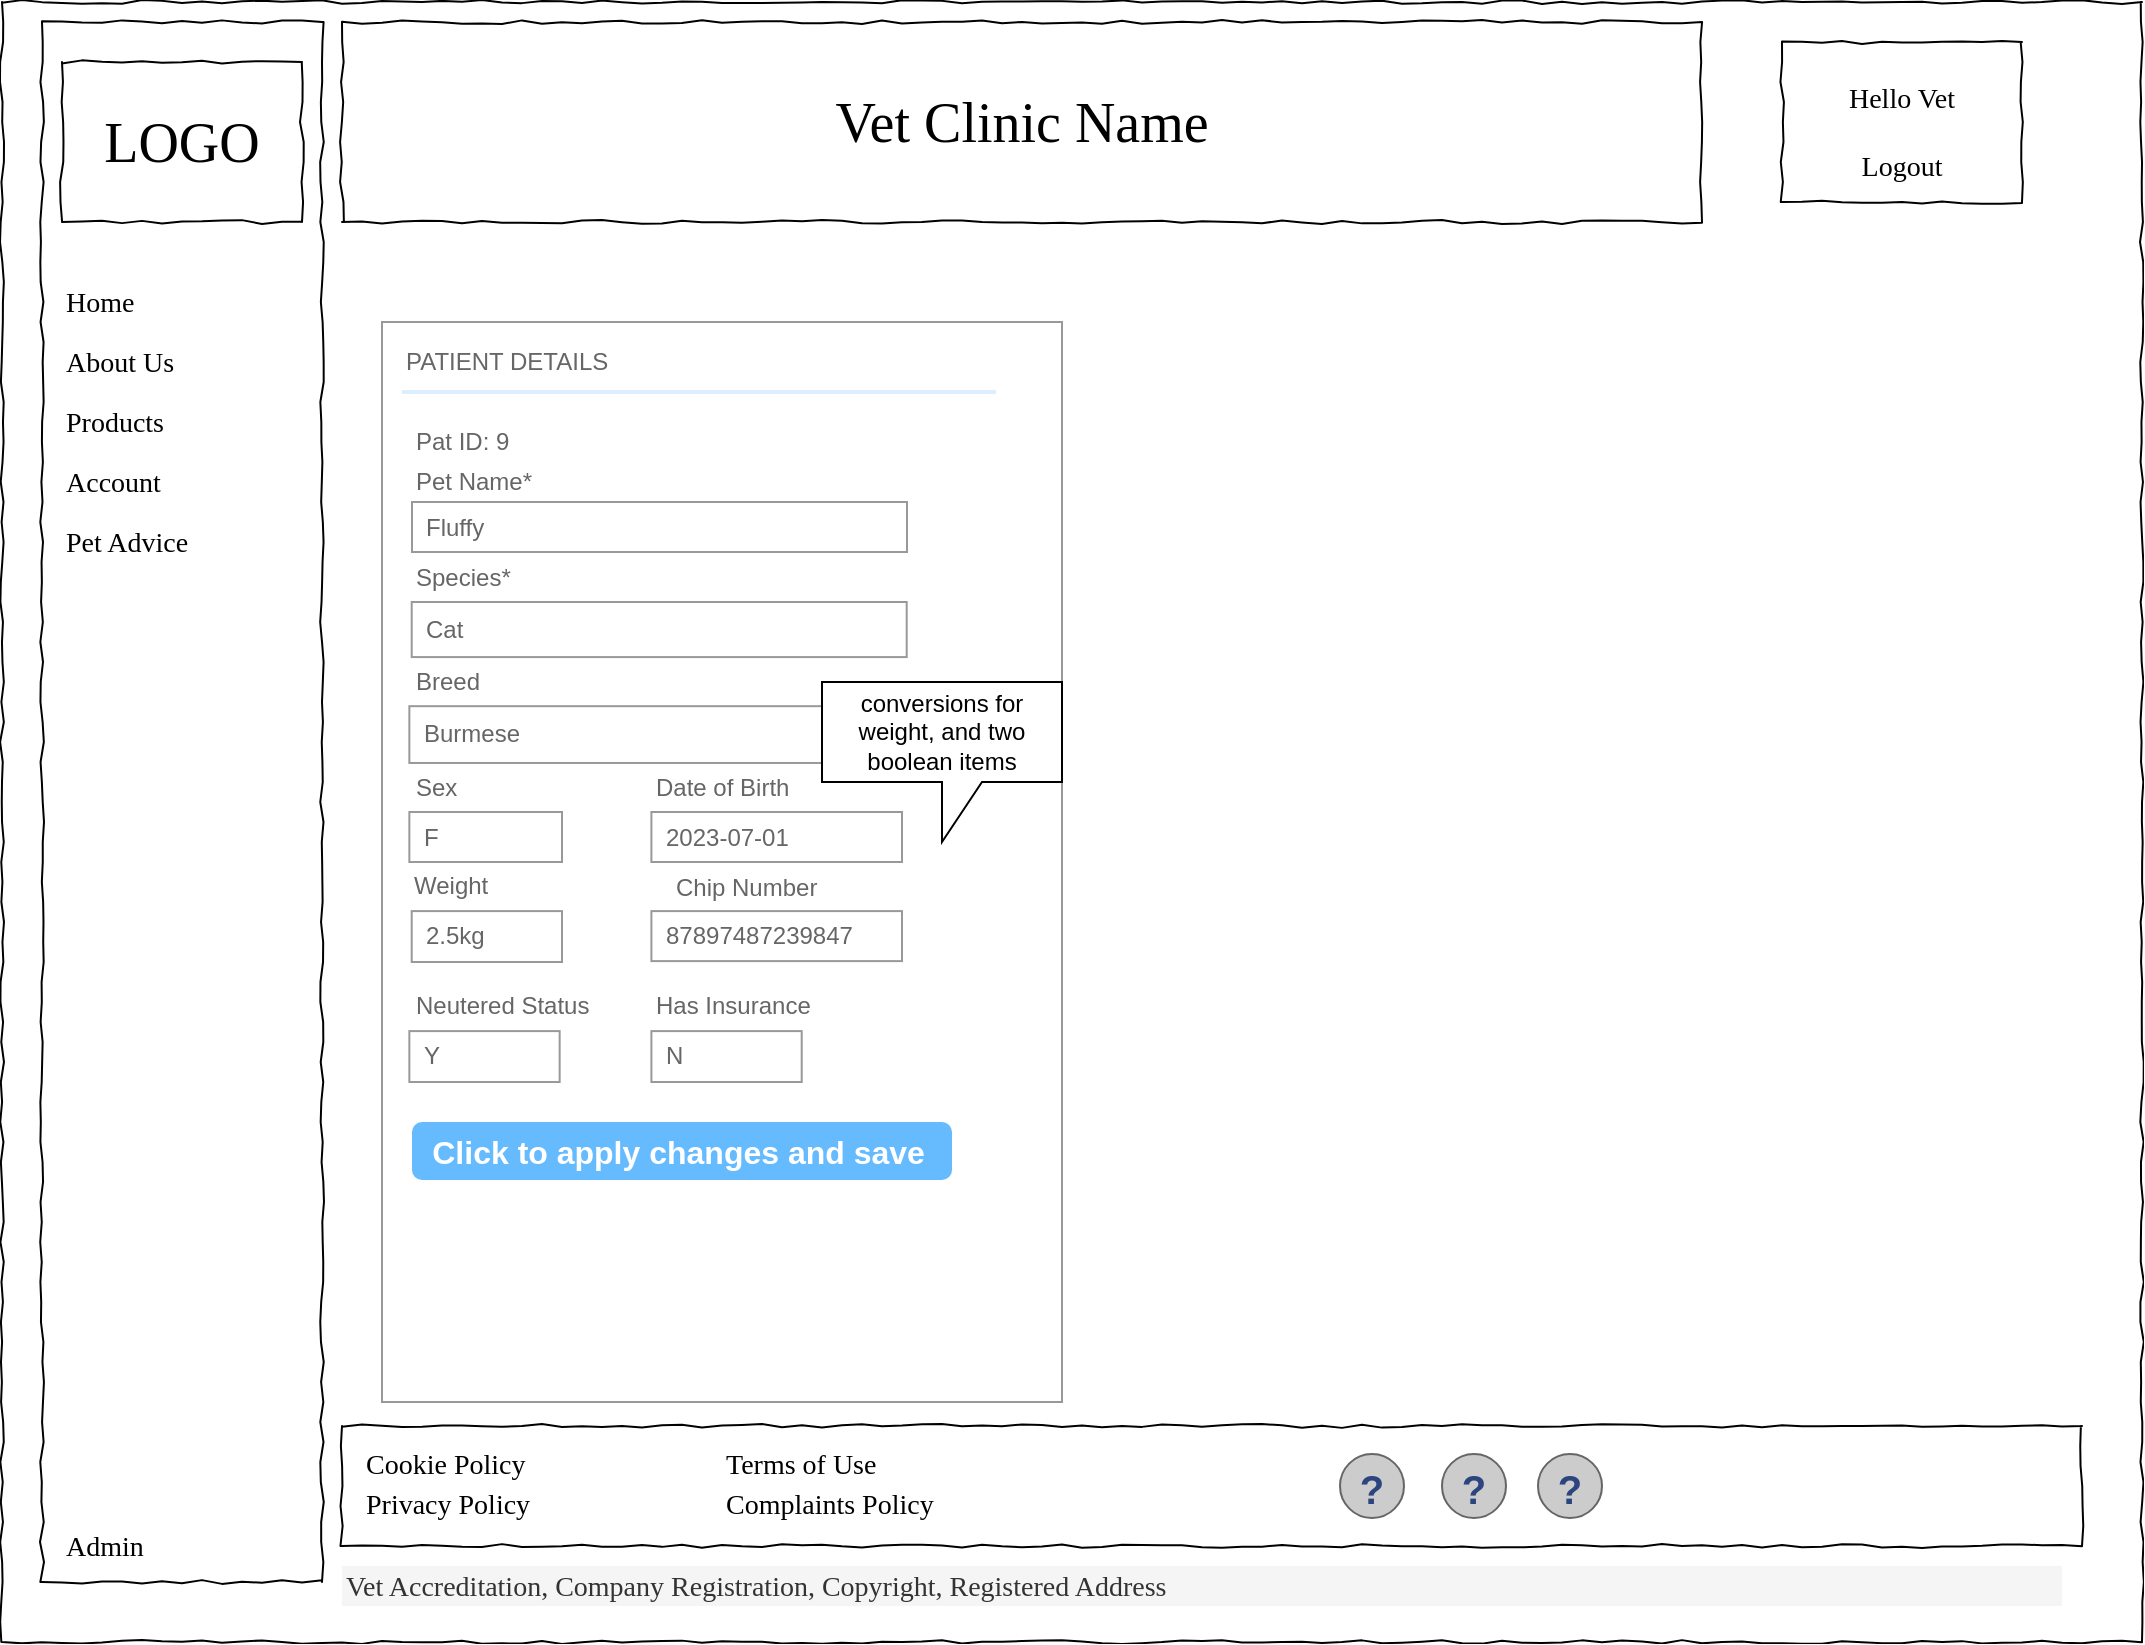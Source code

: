 <mxfile version="21.2.1" type="device">
  <diagram name="Page-1" id="03018318-947c-dd8e-b7a3-06fadd420f32">
    <mxGraphModel dx="1034" dy="430" grid="1" gridSize="10" guides="1" tooltips="1" connect="1" arrows="1" fold="1" page="1" pageScale="1" pageWidth="1100" pageHeight="850" background="none" math="0" shadow="0">
      <root>
        <mxCell id="0" />
        <mxCell id="1" parent="0" />
        <mxCell id="677b7b8949515195-1" value="" style="whiteSpace=wrap;html=1;rounded=0;shadow=0;labelBackgroundColor=none;strokeColor=#000000;strokeWidth=1;fillColor=none;fontFamily=Verdana;fontSize=12;fontColor=#000000;align=center;comic=1;" parent="1" vertex="1">
          <mxGeometry x="10" y="20" width="1070" height="820" as="geometry" />
        </mxCell>
        <mxCell id="677b7b8949515195-8" value="" style="whiteSpace=wrap;html=1;rounded=0;shadow=0;labelBackgroundColor=none;strokeWidth=1;fillColor=none;fontFamily=Verdana;fontSize=12;align=center;comic=1;" parent="1" vertex="1">
          <mxGeometry x="30" y="30" width="140" height="780" as="geometry" />
        </mxCell>
        <mxCell id="qz_svecnsdqs3by7-r_0-2" value="Vet Clinic Name" style="whiteSpace=wrap;html=1;rounded=0;shadow=0;labelBackgroundColor=none;strokeWidth=1;fontFamily=Verdana;fontSize=28;align=center;comic=1;" parent="1" vertex="1">
          <mxGeometry x="180" y="30" width="680" height="100" as="geometry" />
        </mxCell>
        <mxCell id="qz_svecnsdqs3by7-r_0-8" value="" style="whiteSpace=wrap;html=1;rounded=0;shadow=0;labelBackgroundColor=none;strokeWidth=1;fontFamily=Verdana;fontSize=28;align=center;comic=1;" parent="1" vertex="1">
          <mxGeometry x="180" y="732" width="870" height="60" as="geometry" />
        </mxCell>
        <mxCell id="qz_svecnsdqs3by7-r_0-9" value="" style="verticalLabelPosition=bottom;shadow=0;dashed=0;align=center;html=1;verticalAlign=top;strokeWidth=1;shape=mxgraph.mockup.misc.help_icon;" parent="1" vertex="1">
          <mxGeometry x="730" y="746" width="32" height="32" as="geometry" />
        </mxCell>
        <mxCell id="qz_svecnsdqs3by7-r_0-10" value="" style="verticalLabelPosition=bottom;shadow=0;dashed=0;align=center;html=1;verticalAlign=top;strokeWidth=1;shape=mxgraph.mockup.misc.help_icon;" parent="1" vertex="1">
          <mxGeometry x="679" y="746" width="32" height="32" as="geometry" />
        </mxCell>
        <mxCell id="qz_svecnsdqs3by7-r_0-11" value="" style="verticalLabelPosition=bottom;shadow=0;dashed=0;align=center;html=1;verticalAlign=top;strokeWidth=1;shape=mxgraph.mockup.misc.help_icon;" parent="1" vertex="1">
          <mxGeometry x="778" y="746" width="32" height="32" as="geometry" />
        </mxCell>
        <mxCell id="qz_svecnsdqs3by7-r_0-12" value="Cookie Policy" style="text;html=1;points=[];align=left;verticalAlign=top;spacingTop=-4;fontSize=14;fontFamily=Verdana" parent="1" vertex="1">
          <mxGeometry x="190" y="741" width="100" height="20" as="geometry" />
        </mxCell>
        <mxCell id="qz_svecnsdqs3by7-r_0-13" value="Vet Accreditation, Company Registration, Copyright, Registered Address" style="text;html=1;points=[];align=left;verticalAlign=top;spacingTop=-4;fontSize=14;fontFamily=Verdana;fillColor=#f5f5f5;fontColor=#333333;strokeColor=none;" parent="1" vertex="1">
          <mxGeometry x="180" y="802" width="860" height="20" as="geometry" />
        </mxCell>
        <mxCell id="qz_svecnsdqs3by7-r_0-14" value="Privacy Policy" style="text;html=1;points=[];align=left;verticalAlign=top;spacingTop=-4;fontSize=14;fontFamily=Verdana" parent="1" vertex="1">
          <mxGeometry x="190" y="761" width="100" height="20" as="geometry" />
        </mxCell>
        <mxCell id="qz_svecnsdqs3by7-r_0-15" value="Terms of Use" style="text;html=1;points=[];align=left;verticalAlign=top;spacingTop=-4;fontSize=14;fontFamily=Verdana" parent="1" vertex="1">
          <mxGeometry x="370" y="741" width="100" height="20" as="geometry" />
        </mxCell>
        <mxCell id="qz_svecnsdqs3by7-r_0-16" value="Complaints Policy" style="text;html=1;points=[];align=left;verticalAlign=top;spacingTop=-4;fontSize=14;fontFamily=Verdana" parent="1" vertex="1">
          <mxGeometry x="370" y="761" width="100" height="20" as="geometry" />
        </mxCell>
        <mxCell id="qz_svecnsdqs3by7-r_0-17" value="&lt;div align=&quot;center&quot;&gt;&lt;font style=&quot;font-size: 14px;&quot;&gt;Hello Vet&lt;/font&gt;&lt;/div&gt;&lt;div align=&quot;center&quot;&gt;&lt;font style=&quot;font-size: 14px;&quot;&gt;Logout&lt;/font&gt;&lt;/div&gt;" style="whiteSpace=wrap;html=1;rounded=0;shadow=0;labelBackgroundColor=none;strokeWidth=1;fontFamily=Verdana;fontSize=28;align=center;comic=1;" parent="1" vertex="1">
          <mxGeometry x="900" y="40" width="120" height="80" as="geometry" />
        </mxCell>
        <mxCell id="qz_svecnsdqs3by7-r_0-18" value="LOGO" style="whiteSpace=wrap;html=1;rounded=0;shadow=0;labelBackgroundColor=none;strokeWidth=1;fontFamily=Verdana;fontSize=28;align=center;comic=1;" parent="1" vertex="1">
          <mxGeometry x="40" y="50" width="120" height="80" as="geometry" />
        </mxCell>
        <mxCell id="qz_svecnsdqs3by7-r_0-19" value="Home" style="text;html=1;points=[];align=left;verticalAlign=top;spacingTop=-4;fontSize=14;fontFamily=Verdana" parent="1" vertex="1">
          <mxGeometry x="40" y="160" width="110" height="20" as="geometry" />
        </mxCell>
        <mxCell id="qz_svecnsdqs3by7-r_0-20" value="About Us" style="text;html=1;points=[];align=left;verticalAlign=top;spacingTop=-4;fontSize=14;fontFamily=Verdana" parent="1" vertex="1">
          <mxGeometry x="40" y="190" width="110" height="20" as="geometry" />
        </mxCell>
        <mxCell id="qz_svecnsdqs3by7-r_0-21" value="Products" style="text;html=1;points=[];align=left;verticalAlign=top;spacingTop=-4;fontSize=14;fontFamily=Verdana" parent="1" vertex="1">
          <mxGeometry x="40" y="220" width="110" height="20" as="geometry" />
        </mxCell>
        <mxCell id="qz_svecnsdqs3by7-r_0-22" value="Account" style="text;html=1;points=[];align=left;verticalAlign=top;spacingTop=-4;fontSize=14;fontFamily=Verdana" parent="1" vertex="1">
          <mxGeometry x="40" y="250" width="110" height="20" as="geometry" />
        </mxCell>
        <mxCell id="qz_svecnsdqs3by7-r_0-23" value="Pet Advice" style="text;html=1;points=[];align=left;verticalAlign=top;spacingTop=-4;fontSize=14;fontFamily=Verdana" parent="1" vertex="1">
          <mxGeometry x="40" y="280" width="110" height="20" as="geometry" />
        </mxCell>
        <mxCell id="qz_svecnsdqs3by7-r_0-25" value="Admin" style="text;html=1;points=[];align=left;verticalAlign=top;spacingTop=-4;fontSize=14;fontFamily=Verdana" parent="1" vertex="1">
          <mxGeometry x="40" y="782" width="110" height="20" as="geometry" />
        </mxCell>
        <mxCell id="jpjo5LjJ9VRGCp0pwDF1-49" value="" style="strokeWidth=1;shadow=0;dashed=0;align=center;html=1;shape=mxgraph.mockup.forms.rrect;rSize=0;strokeColor=#999999;fillColor=#ffffff;movable=1;resizable=1;rotatable=1;deletable=1;editable=1;locked=0;connectable=1;" parent="1" vertex="1">
          <mxGeometry x="200" y="180" width="340" height="540" as="geometry" />
        </mxCell>
        <mxCell id="jpjo5LjJ9VRGCp0pwDF1-50" value="PATIENT DETAILS" style="strokeWidth=1;shadow=0;dashed=0;align=center;html=1;shape=mxgraph.mockup.forms.anchor;fontSize=12;fontColor=#666666;align=left;resizeWidth=1;spacingLeft=0;" parent="jpjo5LjJ9VRGCp0pwDF1-49" vertex="1">
          <mxGeometry width="165" height="20" relative="1" as="geometry">
            <mxPoint x="10" y="10" as="offset" />
          </mxGeometry>
        </mxCell>
        <mxCell id="jpjo5LjJ9VRGCp0pwDF1-51" value="" style="shape=line;strokeColor=#ddeeff;strokeWidth=2;html=1;resizeWidth=1;" parent="jpjo5LjJ9VRGCp0pwDF1-49" vertex="1">
          <mxGeometry width="297" height="10" relative="1" as="geometry">
            <mxPoint x="10" y="30" as="offset" />
          </mxGeometry>
        </mxCell>
        <mxCell id="jpjo5LjJ9VRGCp0pwDF1-52" value="Pat ID: 9" style="strokeWidth=1;shadow=0;dashed=0;align=center;html=1;shape=mxgraph.mockup.forms.anchor;fontSize=12;fontColor=#666666;align=left;resizeWidth=1;spacingLeft=0;" parent="jpjo5LjJ9VRGCp0pwDF1-49" vertex="1">
          <mxGeometry width="165" height="20" relative="1" as="geometry">
            <mxPoint x="15" y="50" as="offset" />
          </mxGeometry>
        </mxCell>
        <mxCell id="jpjo5LjJ9VRGCp0pwDF1-54" value="Pet Name*" style="strokeWidth=1;shadow=0;dashed=0;align=center;html=1;shape=mxgraph.mockup.forms.anchor;fontSize=12;fontColor=#666666;align=left;resizeWidth=1;spacingLeft=0;" parent="jpjo5LjJ9VRGCp0pwDF1-49" vertex="1">
          <mxGeometry width="165" height="20" relative="1" as="geometry">
            <mxPoint x="15" y="70" as="offset" />
          </mxGeometry>
        </mxCell>
        <mxCell id="jpjo5LjJ9VRGCp0pwDF1-55" value="Fluffy" style="strokeWidth=1;shadow=0;dashed=0;align=center;html=1;shape=mxgraph.mockup.forms.rrect;rSize=0;strokeColor=#999999;fontColor=#666666;align=left;spacingLeft=5;resizeWidth=1;" parent="jpjo5LjJ9VRGCp0pwDF1-49" vertex="1">
          <mxGeometry width="247.5" height="25" relative="1" as="geometry">
            <mxPoint x="15" y="90" as="offset" />
          </mxGeometry>
        </mxCell>
        <mxCell id="jpjo5LjJ9VRGCp0pwDF1-56" value="Click to apply changes and save&amp;nbsp;" style="strokeWidth=1;shadow=0;dashed=0;align=center;html=1;shape=mxgraph.mockup.forms.rrect;rSize=5;strokeColor=none;fontColor=#ffffff;fillColor=#66bbff;fontSize=16;fontStyle=1;" parent="jpjo5LjJ9VRGCp0pwDF1-49" vertex="1">
          <mxGeometry y="1" width="270" height="29" relative="1" as="geometry">
            <mxPoint x="15" y="-140" as="offset" />
          </mxGeometry>
        </mxCell>
        <mxCell id="jpjo5LjJ9VRGCp0pwDF1-61" value="Species*" style="strokeWidth=1;shadow=0;dashed=0;align=center;html=1;shape=mxgraph.mockup.forms.anchor;fontSize=12;fontColor=#666666;align=left;resizeWidth=1;spacingLeft=0;" parent="jpjo5LjJ9VRGCp0pwDF1-49" vertex="1">
          <mxGeometry x="14.85" y="109.998" width="189.75" height="36.0" as="geometry" />
        </mxCell>
        <mxCell id="jpjo5LjJ9VRGCp0pwDF1-62" value="Cat" style="strokeWidth=1;shadow=0;dashed=0;align=center;html=1;shape=mxgraph.mockup.forms.rrect;rSize=0;strokeColor=#999999;fontColor=#666666;align=left;spacingLeft=5;resizeWidth=1;" parent="jpjo5LjJ9VRGCp0pwDF1-49" vertex="1">
          <mxGeometry x="14.85" y="139.999" width="247.5" height="27.54" as="geometry" />
        </mxCell>
        <mxCell id="jpjo5LjJ9VRGCp0pwDF1-63" value="Breed" style="strokeWidth=1;shadow=0;dashed=0;align=center;html=1;shape=mxgraph.mockup.forms.anchor;fontSize=12;fontColor=#666666;align=left;resizeWidth=1;spacingLeft=0;" parent="jpjo5LjJ9VRGCp0pwDF1-49" vertex="1">
          <mxGeometry x="14.85" y="167.544" width="165" height="24.545" as="geometry" />
        </mxCell>
        <mxCell id="jpjo5LjJ9VRGCp0pwDF1-64" value="Burmese" style="strokeWidth=1;shadow=0;dashed=0;align=center;html=1;shape=mxgraph.mockup.forms.rrect;rSize=0;strokeColor=#999999;fontColor=#666666;align=left;spacingLeft=5;resizeWidth=1;" parent="jpjo5LjJ9VRGCp0pwDF1-49" vertex="1">
          <mxGeometry x="13.68" y="192.088" width="247.5" height="28.398" as="geometry" />
        </mxCell>
        <mxCell id="jpjo5LjJ9VRGCp0pwDF1-79" value="Sex" style="strokeWidth=1;shadow=0;dashed=0;align=center;html=1;shape=mxgraph.mockup.forms.anchor;fontSize=12;fontColor=#666666;align=left;resizeWidth=1;spacingLeft=0;" parent="jpjo5LjJ9VRGCp0pwDF1-49" vertex="1">
          <mxGeometry x="14.85" y="220.48" width="45.15" height="24.55" as="geometry" />
        </mxCell>
        <mxCell id="jpjo5LjJ9VRGCp0pwDF1-80" value="F" style="strokeWidth=1;shadow=0;dashed=0;align=center;html=1;shape=mxgraph.mockup.forms.rrect;rSize=0;strokeColor=#999999;fontColor=#666666;align=left;spacingLeft=5;resizeWidth=1;" parent="jpjo5LjJ9VRGCp0pwDF1-49" vertex="1">
          <mxGeometry x="13.68" y="245" width="76.32" height="25" as="geometry" />
        </mxCell>
        <mxCell id="jpjo5LjJ9VRGCp0pwDF1-81" value="Weight" style="strokeWidth=1;shadow=0;dashed=0;align=center;html=1;shape=mxgraph.mockup.forms.anchor;fontSize=12;fontColor=#666666;align=left;resizeWidth=1;spacingLeft=0;" parent="jpjo5LjJ9VRGCp0pwDF1-49" vertex="1">
          <mxGeometry x="13.68" y="270.003" width="165" height="24.545" as="geometry" />
        </mxCell>
        <mxCell id="jpjo5LjJ9VRGCp0pwDF1-82" value="2.5kg" style="strokeWidth=1;shadow=0;dashed=0;align=center;html=1;shape=mxgraph.mockup.forms.rrect;rSize=0;strokeColor=#999999;fontColor=#666666;align=left;spacingLeft=5;resizeWidth=1;" parent="jpjo5LjJ9VRGCp0pwDF1-49" vertex="1">
          <mxGeometry x="14.85" y="294.55" width="75.15" height="25.45" as="geometry" />
        </mxCell>
        <mxCell id="HgwQW7kERGZw7Xsp1JHA-1" value="" style="strokeWidth=1;shadow=0;dashed=0;align=center;html=1;shape=mxgraph.mockup.forms.anchor;fontSize=12;fontColor=#666666;align=left;resizeWidth=1;spacingLeft=0;" parent="jpjo5LjJ9VRGCp0pwDF1-49" vertex="1">
          <mxGeometry x="120" y="508.846" width="205" height="26.429" as="geometry" />
        </mxCell>
        <mxCell id="9MczpCLjdIowpLo_vhmp-1" value="Date of Birth" style="strokeWidth=1;shadow=0;dashed=0;align=center;html=1;shape=mxgraph.mockup.forms.anchor;fontSize=12;fontColor=#666666;align=left;resizeWidth=1;spacingLeft=0;" vertex="1" parent="jpjo5LjJ9VRGCp0pwDF1-49">
          <mxGeometry x="134.7" y="220.45" width="45.15" height="24.55" as="geometry" />
        </mxCell>
        <mxCell id="9MczpCLjdIowpLo_vhmp-2" value="2023-07-01" style="strokeWidth=1;shadow=0;dashed=0;align=center;html=1;shape=mxgraph.mockup.forms.rrect;rSize=0;strokeColor=#999999;fontColor=#666666;align=left;spacingLeft=5;resizeWidth=1;" vertex="1" parent="jpjo5LjJ9VRGCp0pwDF1-49">
          <mxGeometry x="134.7" y="245" width="125.3" height="25" as="geometry" />
        </mxCell>
        <mxCell id="9MczpCLjdIowpLo_vhmp-4" value="87897487239847" style="strokeWidth=1;shadow=0;dashed=0;align=center;html=1;shape=mxgraph.mockup.forms.rrect;rSize=0;strokeColor=#999999;fontColor=#666666;align=left;spacingLeft=5;resizeWidth=1;" vertex="1" parent="jpjo5LjJ9VRGCp0pwDF1-49">
          <mxGeometry x="134.7" y="294.55" width="125.3" height="25" as="geometry" />
        </mxCell>
        <mxCell id="9MczpCLjdIowpLo_vhmp-5" value="Neutered Status" style="strokeWidth=1;shadow=0;dashed=0;align=center;html=1;shape=mxgraph.mockup.forms.anchor;fontSize=12;fontColor=#666666;align=left;resizeWidth=1;spacingLeft=0;" vertex="1" parent="jpjo5LjJ9VRGCp0pwDF1-49">
          <mxGeometry x="14.85" y="330.003" width="165" height="24.545" as="geometry" />
        </mxCell>
        <mxCell id="9MczpCLjdIowpLo_vhmp-6" value="Y" style="strokeWidth=1;shadow=0;dashed=0;align=center;html=1;shape=mxgraph.mockup.forms.rrect;rSize=0;strokeColor=#999999;fontColor=#666666;align=left;spacingLeft=5;resizeWidth=1;" vertex="1" parent="jpjo5LjJ9VRGCp0pwDF1-49">
          <mxGeometry x="13.68" y="354.55" width="75.15" height="25.45" as="geometry" />
        </mxCell>
        <mxCell id="9MczpCLjdIowpLo_vhmp-7" value="Has Insurance" style="strokeWidth=1;shadow=0;dashed=0;align=center;html=1;shape=mxgraph.mockup.forms.anchor;fontSize=12;fontColor=#666666;align=left;resizeWidth=1;spacingLeft=0;" vertex="1" parent="jpjo5LjJ9VRGCp0pwDF1-49">
          <mxGeometry x="134.7" y="330.003" width="165" height="24.545" as="geometry" />
        </mxCell>
        <mxCell id="9MczpCLjdIowpLo_vhmp-8" value="N" style="strokeWidth=1;shadow=0;dashed=0;align=center;html=1;shape=mxgraph.mockup.forms.rrect;rSize=0;strokeColor=#999999;fontColor=#666666;align=left;spacingLeft=5;resizeWidth=1;" vertex="1" parent="jpjo5LjJ9VRGCp0pwDF1-49">
          <mxGeometry x="134.7" y="354.55" width="75.15" height="25.45" as="geometry" />
        </mxCell>
        <mxCell id="9MczpCLjdIowpLo_vhmp-9" value="conversions for weight, and two boolean items" style="shape=callout;whiteSpace=wrap;html=1;perimeter=calloutPerimeter;" vertex="1" parent="jpjo5LjJ9VRGCp0pwDF1-49">
          <mxGeometry x="220" y="180" width="120" height="80" as="geometry" />
        </mxCell>
        <mxCell id="9MczpCLjdIowpLo_vhmp-3" value="Chip Number" style="strokeWidth=1;shadow=0;dashed=0;align=center;html=1;shape=mxgraph.mockup.forms.anchor;fontSize=12;fontColor=#666666;align=left;resizeWidth=1;spacingLeft=0;" vertex="1" parent="1">
          <mxGeometry x="344.7" y="435" width="45.15" height="55" as="geometry" />
        </mxCell>
      </root>
    </mxGraphModel>
  </diagram>
</mxfile>
